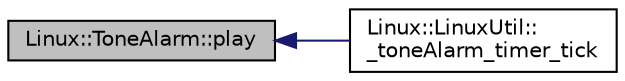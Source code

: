 digraph "Linux::ToneAlarm::play"
{
 // INTERACTIVE_SVG=YES
  edge [fontname="Helvetica",fontsize="10",labelfontname="Helvetica",labelfontsize="10"];
  node [fontname="Helvetica",fontsize="10",shape=record];
  rankdir="LR";
  Node1 [label="Linux::ToneAlarm::play",height=0.2,width=0.4,color="black", fillcolor="grey75", style="filled" fontcolor="black"];
  Node1 -> Node2 [dir="back",color="midnightblue",fontsize="10",style="solid",fontname="Helvetica"];
  Node2 [label="Linux::LinuxUtil::\l_toneAlarm_timer_tick",height=0.2,width=0.4,color="black", fillcolor="white", style="filled",URL="$classLinux_1_1LinuxUtil.html#ab4255bedee3afb1cc742b4cbefff7102"];
}
